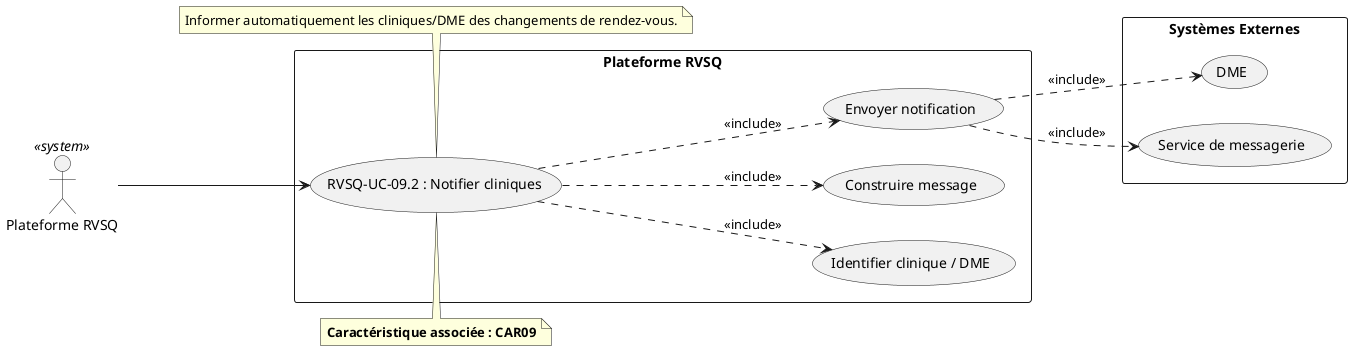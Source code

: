 @startuml RVSQ-UC-09_2_Notifier_Cliniques
left to right direction

actor "Plateforme RVSQ" as RVSQActor <<system>>

rectangle "Plateforme RVSQ" {
  usecase "RVSQ-UC-09.2 : Notifier cliniques" as UC092
  usecase "Identifier clinique / DME" as UC092_A
  usecase "Construire message" as UC092_B
  usecase "Envoyer notification" as UC092_C
}

rectangle "Systèmes Externes" {
  usecase "DME" as DME
  usecase "Service de messagerie" as MSG
}

RVSQActor --> UC092
UC092 ..> UC092_A : <<include>>
UC092 ..> UC092_B : <<include>>
UC092 ..> UC092_C : <<include>>

UC092_C ..> DME : <<include>>
UC092_C ..> MSG : <<include>>

note top of UC092
  **Caractéristique associée : CAR09**
end note

note bottom of UC092
  Informer automatiquement les cliniques/DME des changements de rendez-vous.
end note
@enduml
